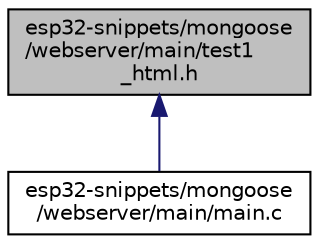 digraph "esp32-snippets/mongoose/webserver/main/test1_html.h"
{
  edge [fontname="Helvetica",fontsize="10",labelfontname="Helvetica",labelfontsize="10"];
  node [fontname="Helvetica",fontsize="10",shape=record];
  Node1 [label="esp32-snippets/mongoose\l/webserver/main/test1\l_html.h",height=0.2,width=0.4,color="black", fillcolor="grey75", style="filled", fontcolor="black"];
  Node1 -> Node2 [dir="back",color="midnightblue",fontsize="10",style="solid",fontname="Helvetica"];
  Node2 [label="esp32-snippets/mongoose\l/webserver/main/main.c",height=0.2,width=0.4,color="black", fillcolor="white", style="filled",URL="$mongoose_2webserver_2main_2main_8c.html"];
}
